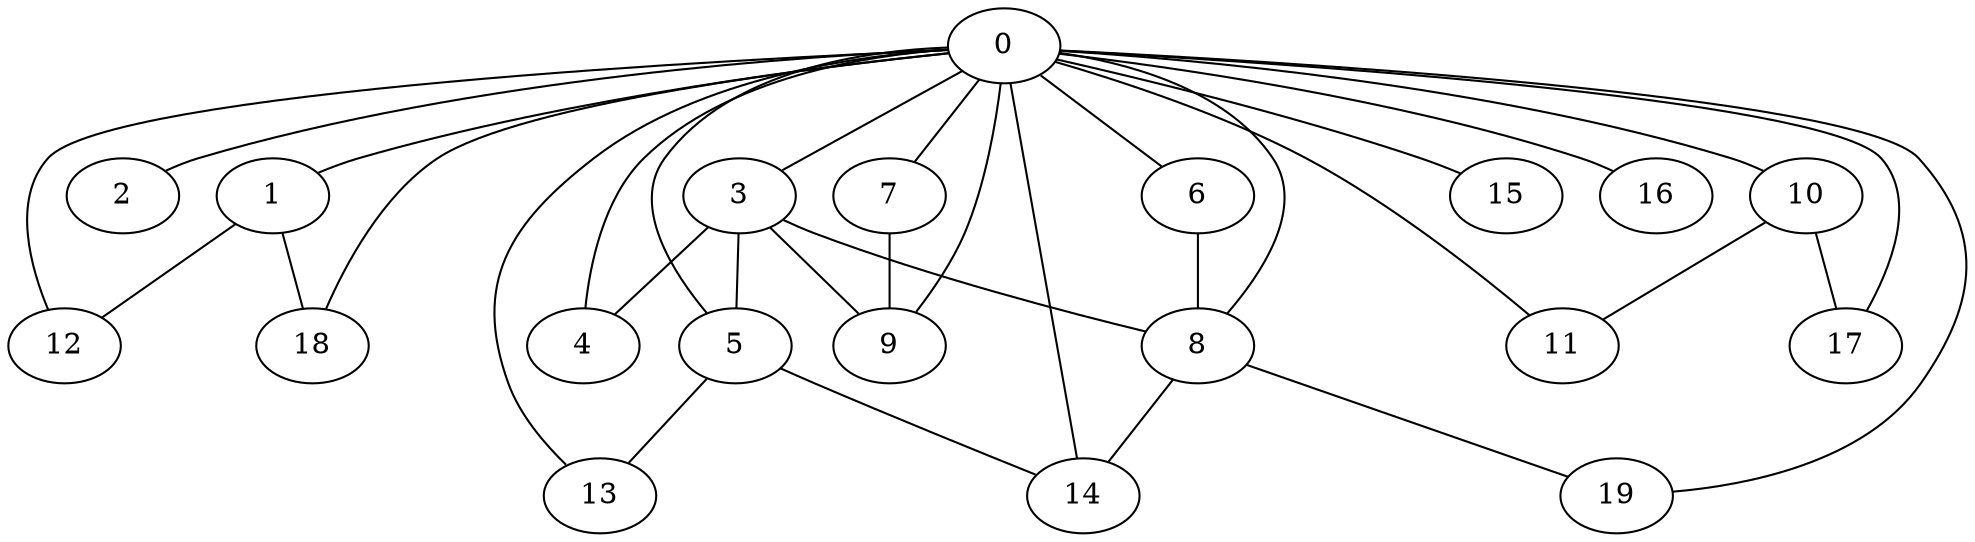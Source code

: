 graph graphname {0--1
0--2
0--3
0--4
0--5
0--6
0--7
0--8
0--9
0--10
0--11
0--12
0--13
0--14
0--15
0--16
0--17
0--18
0--19
1--12
1--18
3--4
3--5
3--8
3--9
5--13
5--14
6--8
7--9
8--14
8--19
10--11
10--17
}